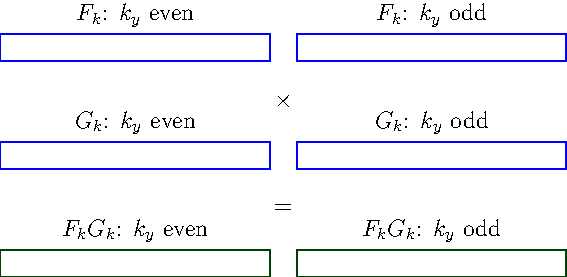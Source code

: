 size(10cm,0);


//pair center(path g) {return 0.5*(min(g)+max(g));}


void drawboxes(pair z=(0,0), pair p=(1,1))
{
  path g=box((0,0),p);
  draw(shift(z)*g);
}
path g;
pair b=(1,1), a=(0,0), z=(0,0);




real l=0.1;
real h=0;
real h2=-0.4;
real x2=1.1;
g=box(a,(1,l));

z=(0,h);
draw(shift(z)*g,blue);
label("$F_k$: $k_y$ even",z+(0.5,0.1),N);

z=(x2,h);
draw(shift(z)*g,blue);
label("$F_k$: $k_y$ odd",z+(0.5,0.1),N);

label("$\times$",(1+(x2-1)/2,l/2+h2/2));

z=(0,h2);
draw(shift(z)*g,blue);
label("$G_k$: $k_y$ even",z+(0.5,0.1),N);

z=(x2,h2);
draw(shift(z)*g,blue);
label("$G_k$: $k_y$ odd",z+(0.5,0.1),N);

label("$=$",(1+(x2-1)/2,l/2+h2+h2/2));

z=(0,2*h2);
draw(shift(z)*g,darkgreen);
label("$F_k G_k$: $k_y$ even",z+(0.5,0.1),N);
z=(x2,2*h2);
draw(shift(z)*g,darkgreen);
label("$F_k G_k$: $k_y$ odd",z+(0.5,0.1),N);
